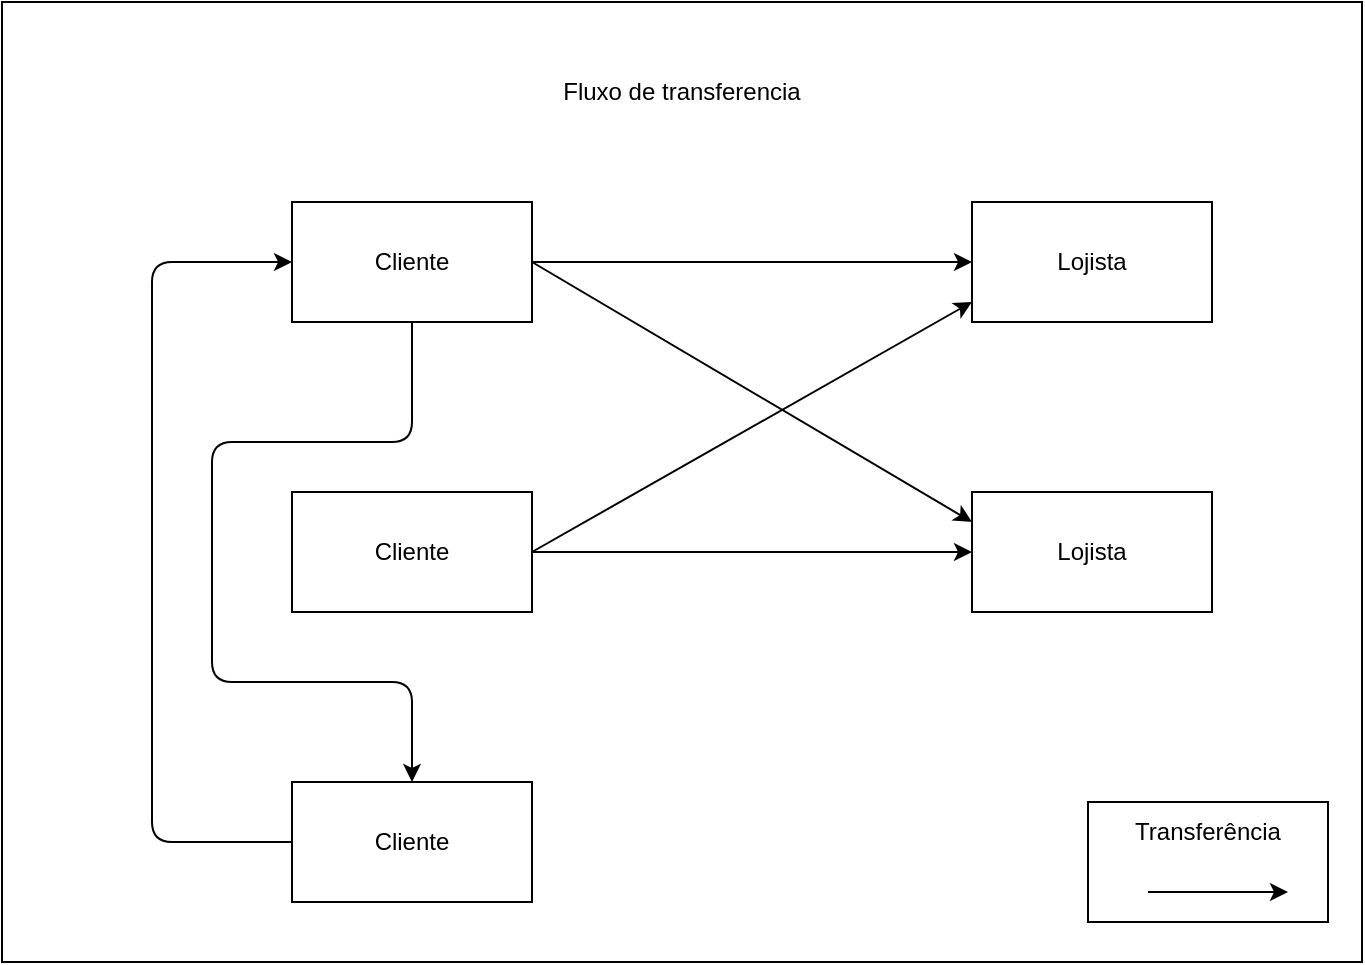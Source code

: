 <mxfile>
    <diagram id="gE4e6rfNcS_uaxZ2d0MZ" name="Fluxo de transação">
        <mxGraphModel dx="1473" dy="457" grid="1" gridSize="10" guides="1" tooltips="1" connect="1" arrows="1" fold="1" page="1" pageScale="1" pageWidth="827" pageHeight="1169" math="0" shadow="0">
            <root>
                <mxCell id="0"/>
                <mxCell id="1" parent="0"/>
                <mxCell id="20" value="" style="group" parent="1" vertex="1" connectable="0">
                    <mxGeometry x="-753" y="150" width="680" height="480" as="geometry"/>
                </mxCell>
                <mxCell id="16" value="" style="rounded=0;whiteSpace=wrap;html=1;" parent="20" vertex="1">
                    <mxGeometry width="680" height="480" as="geometry"/>
                </mxCell>
                <mxCell id="17" value="Fluxo de transferencia" style="text;html=1;strokeColor=none;fillColor=none;align=center;verticalAlign=middle;whiteSpace=wrap;rounded=0;" parent="20" vertex="1">
                    <mxGeometry x="200" y="30" width="280" height="30" as="geometry"/>
                </mxCell>
                <mxCell id="19" value="" style="group" parent="20" vertex="1" connectable="0">
                    <mxGeometry x="75" y="100" width="530" height="350" as="geometry"/>
                </mxCell>
                <mxCell id="2" value="Cliente" style="rounded=0;whiteSpace=wrap;html=1;" parent="19" vertex="1">
                    <mxGeometry x="70" width="120" height="60" as="geometry"/>
                </mxCell>
                <mxCell id="3" value="Lojista" style="rounded=0;whiteSpace=wrap;html=1;" parent="19" vertex="1">
                    <mxGeometry x="410" width="120" height="60" as="geometry"/>
                </mxCell>
                <mxCell id="8" style="edgeStyle=none;html=1;entryX=0;entryY=0.5;entryDx=0;entryDy=0;" parent="19" source="2" target="3" edge="1">
                    <mxGeometry relative="1" as="geometry"/>
                </mxCell>
                <mxCell id="10" style="edgeStyle=none;html=1;entryX=0;entryY=0.833;entryDx=0;entryDy=0;exitX=1;exitY=0.5;exitDx=0;exitDy=0;entryPerimeter=0;" parent="19" source="4" target="3" edge="1">
                    <mxGeometry relative="1" as="geometry"/>
                </mxCell>
                <mxCell id="4" value="Cliente" style="rounded=0;whiteSpace=wrap;html=1;" parent="19" vertex="1">
                    <mxGeometry x="70" y="145" width="120" height="60" as="geometry"/>
                </mxCell>
                <mxCell id="5" value="Lojista" style="rounded=0;whiteSpace=wrap;html=1;" parent="19" vertex="1">
                    <mxGeometry x="410" y="145" width="120" height="60" as="geometry"/>
                </mxCell>
                <mxCell id="13" style="edgeStyle=none;html=1;exitX=0;exitY=0.5;exitDx=0;exitDy=0;entryX=0;entryY=0.5;entryDx=0;entryDy=0;" parent="19" source="6" target="2" edge="1">
                    <mxGeometry relative="1" as="geometry">
                        <Array as="points">
                            <mxPoint y="320"/>
                            <mxPoint y="30"/>
                        </Array>
                    </mxGeometry>
                </mxCell>
                <mxCell id="6" value="Cliente" style="rounded=0;whiteSpace=wrap;html=1;" parent="19" vertex="1">
                    <mxGeometry x="70" y="290" width="120" height="60" as="geometry"/>
                </mxCell>
                <mxCell id="9" style="edgeStyle=none;html=1;entryX=0;entryY=0.25;entryDx=0;entryDy=0;exitX=1;exitY=0.5;exitDx=0;exitDy=0;" parent="19" source="2" target="5" edge="1">
                    <mxGeometry relative="1" as="geometry">
                        <mxPoint x="200" y="40" as="sourcePoint"/>
                        <mxPoint x="420" y="40" as="targetPoint"/>
                    </mxGeometry>
                </mxCell>
                <mxCell id="7" style="edgeStyle=none;html=1;" parent="19" source="2" target="6" edge="1">
                    <mxGeometry relative="1" as="geometry">
                        <mxPoint x="130" y="140" as="targetPoint"/>
                        <Array as="points">
                            <mxPoint x="130" y="120"/>
                            <mxPoint x="30" y="120"/>
                            <mxPoint x="30" y="240"/>
                            <mxPoint x="130" y="240"/>
                        </Array>
                    </mxGeometry>
                </mxCell>
                <mxCell id="11" style="edgeStyle=none;html=1;exitX=1;exitY=0.5;exitDx=0;exitDy=0;entryX=0;entryY=0.5;entryDx=0;entryDy=0;" parent="19" source="4" target="5" edge="1">
                    <mxGeometry relative="1" as="geometry">
                        <mxPoint x="200" y="155" as="sourcePoint"/>
                        <mxPoint x="400" y="180" as="targetPoint"/>
                    </mxGeometry>
                </mxCell>
                <mxCell id="43" value="" style="group" parent="20" vertex="1" connectable="0">
                    <mxGeometry x="543" y="400" width="120" height="60" as="geometry"/>
                </mxCell>
                <mxCell id="41" value="" style="rounded=0;whiteSpace=wrap;html=1;" parent="43" vertex="1">
                    <mxGeometry width="120" height="60" as="geometry"/>
                </mxCell>
                <mxCell id="40" value="" style="endArrow=classic;html=1;" parent="43" edge="1">
                    <mxGeometry width="50" height="50" relative="1" as="geometry">
                        <mxPoint x="30" y="45" as="sourcePoint"/>
                        <mxPoint x="100" y="45" as="targetPoint"/>
                    </mxGeometry>
                </mxCell>
                <mxCell id="42" value="Transferência" style="text;html=1;strokeColor=none;fillColor=none;align=center;verticalAlign=middle;whiteSpace=wrap;rounded=0;" parent="43" vertex="1">
                    <mxGeometry x="30" width="60" height="30" as="geometry"/>
                </mxCell>
            </root>
        </mxGraphModel>
    </diagram>
    <diagram id="UM0v-lTHW9CHEnLqewXC" name="Caso de uso">
        <mxGraphModel dx="1903" dy="1931" grid="0" gridSize="10" guides="1" tooltips="1" connect="1" arrows="1" fold="1" page="1" pageScale="1" pageWidth="827" pageHeight="1169" math="0" shadow="0">
            <root>
                <mxCell id="0"/>
                <mxCell id="1" parent="0"/>
                <mxCell id="HDBPOV18R0nT2LrPAcoY-28" value="" style="rounded=0;whiteSpace=wrap;html=1;fontSize=8;movable=1;resizable=1;rotatable=1;deletable=1;editable=1;connectable=1;" parent="1" vertex="1">
                    <mxGeometry x="-231.003" y="-529" width="1191.013" height="1302" as="geometry"/>
                </mxCell>
                <mxCell id="HDBPOV18R0nT2LrPAcoY-27" value="" style="group;movable=1;resizable=1;rotatable=1;deletable=1;editable=1;connectable=1;" parent="1" vertex="1" connectable="0">
                    <mxGeometry x="-104" y="-5" width="970" height="700" as="geometry"/>
                </mxCell>
                <mxCell id="HDBPOV18R0nT2LrPAcoY-1" value="Cliente" style="shape=umlActor;verticalLabelPosition=bottom;verticalAlign=top;html=1;outlineConnect=0;" parent="HDBPOV18R0nT2LrPAcoY-27" vertex="1">
                    <mxGeometry x="121.25" y="154.75" width="125.854" height="287" as="geometry"/>
                </mxCell>
                <mxCell id="HDBPOV18R0nT2LrPAcoY-4" value="Efetuar&lt;br&gt;Transferência" style="ellipse;whiteSpace=wrap;html=1;aspect=fixed;" parent="HDBPOV18R0nT2LrPAcoY-27" vertex="1">
                    <mxGeometry x="415.934" y="70.75" width="110.506" height="110.506" as="geometry"/>
                </mxCell>
                <mxCell id="HDBPOV18R0nT2LrPAcoY-5" style="edgeStyle=none;html=1;endArrow=none;endFill=0;" parent="HDBPOV18R0nT2LrPAcoY-27" source="HDBPOV18R0nT2LrPAcoY-1" target="HDBPOV18R0nT2LrPAcoY-4" edge="1">
                    <mxGeometry relative="1" as="geometry"/>
                </mxCell>
                <mxCell id="HDBPOV18R0nT2LrPAcoY-7" value="Lojista" style="shape=umlActor;verticalLabelPosition=bottom;verticalAlign=top;html=1;outlineConnect=0;" parent="HDBPOV18R0nT2LrPAcoY-27" vertex="1">
                    <mxGeometry x="722.896" y="154.75" width="125.854" height="287" as="geometry"/>
                </mxCell>
                <mxCell id="PJDmcDdagbw5boKrrIEq-1" style="edgeStyle=none;html=1;dashed=1;" edge="1" parent="HDBPOV18R0nT2LrPAcoY-27" source="HDBPOV18R0nT2LrPAcoY-19" target="HDBPOV18R0nT2LrPAcoY-4">
                    <mxGeometry relative="1" as="geometry">
                        <Array as="points">
                            <mxPoint x="471.187" y="238.75"/>
                        </Array>
                    </mxGeometry>
                </mxCell>
                <mxCell id="PJDmcDdagbw5boKrrIEq-3" value="&amp;lt;&amp;lt;extends&amp;gt;&amp;gt;" style="edgeLabel;html=1;align=center;verticalAlign=middle;resizable=0;points=[];fontSize=8;" vertex="1" connectable="0" parent="PJDmcDdagbw5boKrrIEq-1">
                    <mxGeometry x="-0.094" relative="1" as="geometry">
                        <mxPoint as="offset"/>
                    </mxGeometry>
                </mxCell>
                <mxCell id="HDBPOV18R0nT2LrPAcoY-19" value="Visualizar Saldo" style="ellipse;whiteSpace=wrap;html=1;aspect=fixed;" parent="HDBPOV18R0nT2LrPAcoY-27" vertex="1">
                    <mxGeometry x="415.934" y="280.75" width="110.506" height="110.506" as="geometry"/>
                </mxCell>
                <mxCell id="HDBPOV18R0nT2LrPAcoY-20" style="edgeStyle=none;html=1;entryX=0;entryY=0.5;entryDx=0;entryDy=0;endArrow=none;endFill=0;" parent="HDBPOV18R0nT2LrPAcoY-27" source="HDBPOV18R0nT2LrPAcoY-1" target="HDBPOV18R0nT2LrPAcoY-19" edge="1">
                    <mxGeometry relative="1" as="geometry"/>
                </mxCell>
                <mxCell id="HDBPOV18R0nT2LrPAcoY-21" style="edgeStyle=none;html=1;endArrow=none;endFill=0;" parent="HDBPOV18R0nT2LrPAcoY-27" source="HDBPOV18R0nT2LrPAcoY-7" target="HDBPOV18R0nT2LrPAcoY-19" edge="1">
                    <mxGeometry relative="1" as="geometry"/>
                </mxCell>
                <mxCell id="HDBPOV18R0nT2LrPAcoY-22" value="Receber Transferência" style="ellipse;whiteSpace=wrap;html=1;aspect=fixed;" parent="HDBPOV18R0nT2LrPAcoY-27" vertex="1">
                    <mxGeometry x="415.934" y="518.75" width="110.506" height="110.506" as="geometry"/>
                </mxCell>
                <mxCell id="HDBPOV18R0nT2LrPAcoY-23" style="edgeStyle=none;html=1;endArrow=none;endFill=0;" parent="HDBPOV18R0nT2LrPAcoY-27" source="HDBPOV18R0nT2LrPAcoY-1" target="HDBPOV18R0nT2LrPAcoY-22" edge="1">
                    <mxGeometry relative="1" as="geometry"/>
                </mxCell>
                <mxCell id="HDBPOV18R0nT2LrPAcoY-24" style="edgeStyle=none;html=1;endArrow=none;endFill=0;" parent="HDBPOV18R0nT2LrPAcoY-27" source="HDBPOV18R0nT2LrPAcoY-7" target="HDBPOV18R0nT2LrPAcoY-22" edge="1">
                    <mxGeometry relative="1" as="geometry"/>
                </mxCell>
                <mxCell id="HDBPOV18R0nT2LrPAcoY-29" value="&lt;font style=&quot;font-size: 15px;&quot;&gt;&lt;b&gt;Caso de uso de transação&lt;/b&gt;&lt;/font&gt;" style="text;html=1;strokeColor=none;fillColor=none;align=center;verticalAlign=middle;whiteSpace=wrap;rounded=0;fontSize=8;" parent="HDBPOV18R0nT2LrPAcoY-27" vertex="1">
                    <mxGeometry x="296.005" y="-490" width="294.684" height="42" as="geometry"/>
                </mxCell>
                <mxCell id="PJDmcDdagbw5boKrrIEq-20" value="Sistema de pagamento" style="shape=umlActor;verticalLabelPosition=bottom;verticalAlign=top;html=1;outlineConnect=0;" vertex="1" parent="1">
                    <mxGeometry x="16" y="-155" width="63.58" height="145" as="geometry"/>
                </mxCell>
                <mxCell id="PJDmcDdagbw5boKrrIEq-23" style="edgeStyle=none;html=1;fontSize=8;endArrow=none;endFill=0;" edge="1" parent="1" source="HDBPOV18R0nT2LrPAcoY-4" target="PJDmcDdagbw5boKrrIEq-20">
                    <mxGeometry relative="1" as="geometry"/>
                </mxCell>
                <mxCell id="PJDmcDdagbw5boKrrIEq-62" style="edgeStyle=none;html=1;fontSize=8;endArrow=classic;endFill=1;" edge="1" parent="1" source="PJDmcDdagbw5boKrrIEq-55" target="HDBPOV18R0nT2LrPAcoY-7">
                    <mxGeometry relative="1" as="geometry">
                        <Array as="points">
                            <mxPoint x="848" y="-178"/>
                            <mxPoint x="848" y="-36"/>
                            <mxPoint x="854" y="293"/>
                        </Array>
                    </mxGeometry>
                </mxCell>
                <mxCell id="PJDmcDdagbw5boKrrIEq-55" value="Sistema de notificação" style="shape=umlActor;verticalLabelPosition=bottom;verticalAlign=top;html=1;outlineConnect=0;" vertex="1" parent="1">
                    <mxGeometry x="602" y="-251" width="63.58" height="145" as="geometry"/>
                </mxCell>
                <mxCell id="PJDmcDdagbw5boKrrIEq-60" style="edgeStyle=none;html=1;fontSize=8;endArrow=none;endFill=0;" edge="1" parent="1" source="HDBPOV18R0nT2LrPAcoY-4" target="PJDmcDdagbw5boKrrIEq-55">
                    <mxGeometry relative="1" as="geometry">
                        <Array as="points">
                            <mxPoint x="352" y="-21"/>
                            <mxPoint x="530" y="-178"/>
                        </Array>
                    </mxGeometry>
                </mxCell>
            </root>
        </mxGraphModel>
    </diagram>
    <diagram id="nFbeEtIX88PI9zth0EAV" name="Especificação dos casos de uso">
        <mxGraphModel dx="2637" dy="696" grid="1" gridSize="10" guides="1" tooltips="1" connect="1" arrows="1" fold="1" page="1" pageScale="1" pageWidth="827" pageHeight="1169" math="0" shadow="0">
            <root>
                <mxCell id="0"/>
                <mxCell id="1" parent="0"/>
                <mxCell id="SWnNDUKhZ4qhqCSgWOv_-14" value="Nome" style="rounded=0;whiteSpace=wrap;html=1;fontSize=15;align=left;" parent="1" vertex="1">
                    <mxGeometry x="14" y="120" width="400" height="40" as="geometry"/>
                </mxCell>
                <mxCell id="SWnNDUKhZ4qhqCSgWOv_-15" value="&lt;div style=&quot;&quot;&gt;&lt;span style=&quot;background-color: initial;&quot;&gt;Efetuar transferência&lt;/span&gt;&lt;/div&gt;" style="rounded=0;whiteSpace=wrap;html=1;fontSize=15;align=left;" parent="1" vertex="1">
                    <mxGeometry x="414" y="120" width="400" height="40" as="geometry"/>
                </mxCell>
                <mxCell id="SWnNDUKhZ4qhqCSgWOv_-16" value="Atores" style="rounded=0;whiteSpace=wrap;html=1;fontSize=15;align=left;" parent="1" vertex="1">
                    <mxGeometry x="14" y="160" width="400" height="40" as="geometry"/>
                </mxCell>
                <mxCell id="SWnNDUKhZ4qhqCSgWOv_-17" value="Cliente" style="rounded=0;whiteSpace=wrap;html=1;fontSize=15;align=left;" parent="1" vertex="1">
                    <mxGeometry x="414" y="160" width="400" height="40" as="geometry"/>
                </mxCell>
                <mxCell id="SWnNDUKhZ4qhqCSgWOv_-18" value="Resumo" style="rounded=0;whiteSpace=wrap;html=1;fontSize=15;align=left;" parent="1" vertex="1">
                    <mxGeometry x="14" y="200" width="400" height="80" as="geometry"/>
                </mxCell>
                <mxCell id="SWnNDUKhZ4qhqCSgWOv_-19" value="&lt;div style=&quot;&quot;&gt;&lt;span style=&quot;background-color: initial;&quot;&gt;Clientes podem efetuar transferencias para lojistas e outros clientes.&lt;/span&gt;&lt;/div&gt;" style="rounded=0;whiteSpace=wrap;html=1;fontSize=15;align=left;" parent="1" vertex="1">
                    <mxGeometry x="414" y="200" width="400" height="80" as="geometry"/>
                </mxCell>
                <mxCell id="SWnNDUKhZ4qhqCSgWOv_-21" value="Pré-Condições" style="rounded=0;whiteSpace=wrap;html=1;fontSize=15;align=left;" parent="1" vertex="1">
                    <mxGeometry x="14" y="280" width="400" height="40" as="geometry"/>
                </mxCell>
                <mxCell id="SWnNDUKhZ4qhqCSgWOv_-22" value="Existir saldo na carteira do cliente" style="rounded=0;whiteSpace=wrap;html=1;fontSize=15;align=left;" parent="1" vertex="1">
                    <mxGeometry x="414" y="280" width="400" height="40" as="geometry"/>
                </mxCell>
                <mxCell id="SWnNDUKhZ4qhqCSgWOv_-23" value="Pós-Condições" style="rounded=0;whiteSpace=wrap;html=1;fontSize=15;align=left;" parent="1" vertex="1">
                    <mxGeometry x="14" y="320" width="400" height="40" as="geometry"/>
                </mxCell>
                <mxCell id="SWnNDUKhZ4qhqCSgWOv_-24" value="Receber notificação da transferência" style="rounded=0;whiteSpace=wrap;html=1;fontSize=15;align=left;" parent="1" vertex="1">
                    <mxGeometry x="414" y="320" width="400" height="40" as="geometry"/>
                </mxCell>
                <mxCell id="SWnNDUKhZ4qhqCSgWOv_-25" value="&lt;b&gt;Fluxo Principal&lt;/b&gt;" style="rounded=0;whiteSpace=wrap;html=1;fontSize=15;align=left;" parent="1" vertex="1">
                    <mxGeometry x="14" y="360" width="800" height="40" as="geometry"/>
                </mxCell>
                <mxCell id="SWnNDUKhZ4qhqCSgWOv_-29" value="Ações do Ator" style="rounded=0;whiteSpace=wrap;html=1;fontSize=15;align=left;" parent="1" vertex="1">
                    <mxGeometry x="14" y="400" width="400" height="40" as="geometry"/>
                </mxCell>
                <mxCell id="SWnNDUKhZ4qhqCSgWOv_-30" value="Ações do Sistema" style="rounded=0;whiteSpace=wrap;html=1;fontSize=15;align=left;" parent="1" vertex="1">
                    <mxGeometry x="414" y="400" width="400" height="40" as="geometry"/>
                </mxCell>
                <mxCell id="SWnNDUKhZ4qhqCSgWOv_-31" value="1. Informar a conta de transferência" style="rounded=0;whiteSpace=wrap;html=1;fontSize=15;align=left;" parent="1" vertex="1">
                    <mxGeometry x="14" y="440" width="400" height="40" as="geometry"/>
                </mxCell>
                <mxCell id="SWnNDUKhZ4qhqCSgWOv_-32" value="" style="rounded=0;whiteSpace=wrap;html=1;fontSize=15;align=left;" parent="1" vertex="1">
                    <mxGeometry x="414" y="440" width="400" height="40" as="geometry"/>
                </mxCell>
                <mxCell id="SWnNDUKhZ4qhqCSgWOv_-33" value="" style="rounded=0;whiteSpace=wrap;html=1;fontSize=15;align=left;" parent="1" vertex="1">
                    <mxGeometry x="14" y="560" width="400" height="40" as="geometry"/>
                </mxCell>
                <mxCell id="SWnNDUKhZ4qhqCSgWOv_-34" value="" style="rounded=0;whiteSpace=wrap;html=1;fontSize=15;align=left;" parent="1" vertex="1">
                    <mxGeometry x="14" y="600" width="400" height="40" as="geometry"/>
                </mxCell>
                <mxCell id="SWnNDUKhZ4qhqCSgWOv_-35" value="3. Validar saldo do cliente" style="rounded=0;whiteSpace=wrap;html=1;fontSize=15;align=left;" parent="1" vertex="1">
                    <mxGeometry x="414" y="560" width="400" height="40" as="geometry"/>
                </mxCell>
                <mxCell id="SWnNDUKhZ4qhqCSgWOv_-36" value="4. Consultar serviço externo de validação da transferência" style="rounded=0;whiteSpace=wrap;html=1;fontSize=15;align=left;" parent="1" vertex="1">
                    <mxGeometry x="414" y="600" width="400" height="40" as="geometry"/>
                </mxCell>
                <mxCell id="SWnNDUKhZ4qhqCSgWOv_-37" value="5. Notificar cliente e recebidor da transferência efetuada" style="rounded=0;whiteSpace=wrap;html=1;fontSize=15;align=left;" parent="1" vertex="1">
                    <mxGeometry x="414" y="640" width="400" height="40" as="geometry"/>
                </mxCell>
                <mxCell id="SWnNDUKhZ4qhqCSgWOv_-38" value="" style="rounded=0;whiteSpace=wrap;html=1;fontSize=15;align=left;" parent="1" vertex="1">
                    <mxGeometry x="14" y="640" width="400" height="40" as="geometry"/>
                </mxCell>
                <mxCell id="SWnNDUKhZ4qhqCSgWOv_-39" value="&lt;b&gt;Fluxo Alternativo (1)&lt;/b&gt;" style="rounded=0;whiteSpace=wrap;html=1;fontSize=15;align=left;" parent="1" vertex="1">
                    <mxGeometry x="14" y="680" width="800" height="40" as="geometry"/>
                </mxCell>
                <mxCell id="SWnNDUKhZ4qhqCSgWOv_-45" value="O cliente não possui o valor necessário para efetuar a transação, cancelar transação e devolver o saldo para o cliente" style="rounded=0;whiteSpace=wrap;html=1;fontSize=15;align=left;" parent="1" vertex="1">
                    <mxGeometry x="14" y="720" width="800" height="40" as="geometry"/>
                </mxCell>
                <mxCell id="SWnNDUKhZ4qhqCSgWOv_-47" value="&lt;b&gt;Fluxo Alternativo (2)&lt;/b&gt;" style="rounded=0;whiteSpace=wrap;html=1;fontSize=15;align=left;" parent="1" vertex="1">
                    <mxGeometry x="14" y="760" width="800" height="40" as="geometry"/>
                </mxCell>
                <mxCell id="SWnNDUKhZ4qhqCSgWOv_-48" value="O lojista tenta realizar a transação, cancelar transação e devolver o saldo para o lojista" style="rounded=0;whiteSpace=wrap;html=1;fontSize=15;align=left;" parent="1" vertex="1">
                    <mxGeometry x="14" y="800" width="800" height="40" as="geometry"/>
                </mxCell>
                <mxCell id="SWnNDUKhZ4qhqCSgWOv_-49" value="&lt;b&gt;Fluxo Alternativo (3)&lt;/b&gt;" style="rounded=0;whiteSpace=wrap;html=1;fontSize=15;align=left;" parent="1" vertex="1">
                    <mxGeometry x="14" y="840" width="800" height="40" as="geometry"/>
                </mxCell>
                <mxCell id="SWnNDUKhZ4qhqCSgWOv_-50" value="O cliente tenta realizar transação para um cliente inexistente, cancelar transação e devolver o saldo para o cliente" style="rounded=0;whiteSpace=wrap;html=1;fontSize=15;align=left;" parent="1" vertex="1">
                    <mxGeometry x="14" y="880" width="800" height="40" as="geometry"/>
                </mxCell>
                <mxCell id="SWnNDUKhZ4qhqCSgWOv_-51" value="" style="rounded=0;whiteSpace=wrap;html=1;fontSize=15;align=left;" parent="1" vertex="1">
                    <mxGeometry x="14" y="480" width="400" height="40" as="geometry"/>
                </mxCell>
                <mxCell id="SWnNDUKhZ4qhqCSgWOv_-52" value="2. Validar se o usuário existe" style="rounded=0;whiteSpace=wrap;html=1;fontSize=15;align=left;" parent="1" vertex="1">
                    <mxGeometry x="414" y="480" width="400" height="40" as="geometry"/>
                </mxCell>
                <mxCell id="Xe_aW2JwXNB1X_NBn5dn-1" value="Nome" style="rounded=0;whiteSpace=wrap;html=1;fontSize=15;align=left;" vertex="1" parent="1">
                    <mxGeometry x="-813" y="120" width="400" height="40" as="geometry"/>
                </mxCell>
                <mxCell id="Xe_aW2JwXNB1X_NBn5dn-2" value="&lt;div style=&quot;&quot;&gt;Receber transferência&lt;/div&gt;" style="rounded=0;whiteSpace=wrap;html=1;fontSize=15;align=left;" vertex="1" parent="1">
                    <mxGeometry x="-413" y="120" width="400" height="40" as="geometry"/>
                </mxCell>
                <mxCell id="Xe_aW2JwXNB1X_NBn5dn-3" value="Atores" style="rounded=0;whiteSpace=wrap;html=1;fontSize=15;align=left;" vertex="1" parent="1">
                    <mxGeometry x="-813" y="160" width="400" height="40" as="geometry"/>
                </mxCell>
                <mxCell id="Xe_aW2JwXNB1X_NBn5dn-4" value="Cliente, Lojista" style="rounded=0;whiteSpace=wrap;html=1;fontSize=15;align=left;" vertex="1" parent="1">
                    <mxGeometry x="-413" y="160" width="400" height="40" as="geometry"/>
                </mxCell>
                <mxCell id="Xe_aW2JwXNB1X_NBn5dn-5" value="Resumo" style="rounded=0;whiteSpace=wrap;html=1;fontSize=15;align=left;" vertex="1" parent="1">
                    <mxGeometry x="-813" y="200" width="400" height="80" as="geometry"/>
                </mxCell>
                <mxCell id="Xe_aW2JwXNB1X_NBn5dn-6" value="&lt;div style=&quot;&quot;&gt;Clientes e lojistas podem receber transferências&lt;/div&gt;" style="rounded=0;whiteSpace=wrap;html=1;fontSize=15;align=left;" vertex="1" parent="1">
                    <mxGeometry x="-413" y="200" width="400" height="80" as="geometry"/>
                </mxCell>
                <mxCell id="Xe_aW2JwXNB1X_NBn5dn-7" value="Pré-Condições" style="rounded=0;whiteSpace=wrap;html=1;fontSize=15;align=left;" vertex="1" parent="1">
                    <mxGeometry x="-813" y="280" width="400" height="40" as="geometry"/>
                </mxCell>
                <mxCell id="Xe_aW2JwXNB1X_NBn5dn-8" value="" style="rounded=0;whiteSpace=wrap;html=1;fontSize=15;align=left;" vertex="1" parent="1">
                    <mxGeometry x="-413" y="280" width="400" height="40" as="geometry"/>
                </mxCell>
                <mxCell id="Xe_aW2JwXNB1X_NBn5dn-9" value="Pós-Condições" style="rounded=0;whiteSpace=wrap;html=1;fontSize=15;align=left;" vertex="1" parent="1">
                    <mxGeometry x="-813" y="320" width="400" height="40" as="geometry"/>
                </mxCell>
                <mxCell id="Xe_aW2JwXNB1X_NBn5dn-10" value="Atualizar o saldo da carteira" style="rounded=0;whiteSpace=wrap;html=1;fontSize=15;align=left;" vertex="1" parent="1">
                    <mxGeometry x="-413" y="320" width="400" height="40" as="geometry"/>
                </mxCell>
                <mxCell id="Xe_aW2JwXNB1X_NBn5dn-11" value="&lt;b&gt;Fluxo Principal&lt;/b&gt;" style="rounded=0;whiteSpace=wrap;html=1;fontSize=15;align=left;" vertex="1" parent="1">
                    <mxGeometry x="-813" y="360" width="800" height="40" as="geometry"/>
                </mxCell>
                <mxCell id="Xe_aW2JwXNB1X_NBn5dn-12" value="Ações do Ator" style="rounded=0;whiteSpace=wrap;html=1;fontSize=15;align=left;" vertex="1" parent="1">
                    <mxGeometry x="-813" y="400" width="400" height="40" as="geometry"/>
                </mxCell>
                <mxCell id="Xe_aW2JwXNB1X_NBn5dn-13" value="Ações do Sistema" style="rounded=0;whiteSpace=wrap;html=1;fontSize=15;align=left;" vertex="1" parent="1">
                    <mxGeometry x="-413" y="400" width="400" height="40" as="geometry"/>
                </mxCell>
                <mxCell id="Xe_aW2JwXNB1X_NBn5dn-14" value="" style="rounded=0;whiteSpace=wrap;html=1;fontSize=15;align=left;" vertex="1" parent="1">
                    <mxGeometry x="-813" y="440" width="400" height="40" as="geometry"/>
                </mxCell>
                <mxCell id="Xe_aW2JwXNB1X_NBn5dn-15" value="1, Validar se o usuário existe que fez a transferência existe" style="rounded=0;whiteSpace=wrap;html=1;fontSize=15;align=left;" vertex="1" parent="1">
                    <mxGeometry x="-413" y="440" width="400" height="40" as="geometry"/>
                </mxCell>
                <mxCell id="Xe_aW2JwXNB1X_NBn5dn-16" value="" style="rounded=0;whiteSpace=wrap;html=1;fontSize=15;align=left;" vertex="1" parent="1">
                    <mxGeometry x="-813" y="520" width="400" height="40" as="geometry"/>
                </mxCell>
                <mxCell id="Xe_aW2JwXNB1X_NBn5dn-17" value="" style="rounded=0;whiteSpace=wrap;html=1;fontSize=15;align=left;" vertex="1" parent="1">
                    <mxGeometry x="-813" y="560" width="400" height="40" as="geometry"/>
                </mxCell>
                <mxCell id="Xe_aW2JwXNB1X_NBn5dn-18" value="3. Atualizar o saldo da carteira&amp;nbsp;" style="rounded=0;whiteSpace=wrap;html=1;fontSize=15;align=left;" vertex="1" parent="1">
                    <mxGeometry x="-413" y="520" width="400" height="40" as="geometry"/>
                </mxCell>
                <mxCell id="Xe_aW2JwXNB1X_NBn5dn-19" value="" style="rounded=0;whiteSpace=wrap;html=1;fontSize=15;align=left;" vertex="1" parent="1">
                    <mxGeometry x="-413" y="560" width="400" height="40" as="geometry"/>
                </mxCell>
                <mxCell id="Xe_aW2JwXNB1X_NBn5dn-20" value="" style="rounded=0;whiteSpace=wrap;html=1;fontSize=15;align=left;" vertex="1" parent="1">
                    <mxGeometry x="-413" y="600" width="400" height="40" as="geometry"/>
                </mxCell>
                <mxCell id="Xe_aW2JwXNB1X_NBn5dn-21" value="" style="rounded=0;whiteSpace=wrap;html=1;fontSize=15;align=left;" vertex="1" parent="1">
                    <mxGeometry x="-813" y="600" width="400" height="40" as="geometry"/>
                </mxCell>
                <mxCell id="Xe_aW2JwXNB1X_NBn5dn-22" value="&lt;b&gt;Fluxo Alternativo (1)&lt;/b&gt;" style="rounded=0;whiteSpace=wrap;html=1;fontSize=15;align=left;" vertex="1" parent="1">
                    <mxGeometry x="-813" y="640" width="800" height="40" as="geometry"/>
                </mxCell>
                <mxCell id="Xe_aW2JwXNB1X_NBn5dn-23" value="O cliente que fez a transferência não existe, cancelar o recebimento" style="rounded=0;whiteSpace=wrap;html=1;fontSize=15;align=left;" vertex="1" parent="1">
                    <mxGeometry x="-813" y="680" width="800" height="40" as="geometry"/>
                </mxCell>
                <mxCell id="Xe_aW2JwXNB1X_NBn5dn-24" value="&lt;b&gt;Fluxo Alternativo (2)&lt;/b&gt;" style="rounded=0;whiteSpace=wrap;html=1;fontSize=15;align=left;" vertex="1" parent="1">
                    <mxGeometry x="-813" y="720" width="800" height="40" as="geometry"/>
                </mxCell>
                <mxCell id="Xe_aW2JwXNB1X_NBn5dn-25" value="O valor de transferência recebido é menor ou igual à 0 (zero), cancelar o recebimento" style="rounded=0;whiteSpace=wrap;html=1;fontSize=15;align=left;" vertex="1" parent="1">
                    <mxGeometry x="-813" y="760" width="800" height="40" as="geometry"/>
                </mxCell>
                <mxCell id="Xe_aW2JwXNB1X_NBn5dn-28" value="" style="rounded=0;whiteSpace=wrap;html=1;fontSize=15;align=left;" vertex="1" parent="1">
                    <mxGeometry x="-813" y="480" width="400" height="40" as="geometry"/>
                </mxCell>
                <mxCell id="Xe_aW2JwXNB1X_NBn5dn-29" value="2. Validar se o valor recebido é maior que 0 (zero)" style="rounded=0;whiteSpace=wrap;html=1;fontSize=15;align=left;" vertex="1" parent="1">
                    <mxGeometry x="-413" y="480" width="400" height="40" as="geometry"/>
                </mxCell>
                <mxCell id="Xe_aW2JwXNB1X_NBn5dn-44" value="" style="rounded=0;whiteSpace=wrap;html=1;fontSize=15;align=left;" vertex="1" parent="1">
                    <mxGeometry x="14" y="520" width="400" height="40" as="geometry"/>
                </mxCell>
                <mxCell id="Xe_aW2JwXNB1X_NBn5dn-45" value="3. Validar se o valor de transferência é menor ou igual à 0 (zero)" style="rounded=0;whiteSpace=wrap;html=1;fontSize=15;align=left;" vertex="1" parent="1">
                    <mxGeometry x="414" y="520" width="400" height="40" as="geometry"/>
                </mxCell>
                <mxCell id="Xe_aW2JwXNB1X_NBn5dn-46" value="&lt;b&gt;Fluxo Alternativo (4)&lt;/b&gt;" style="rounded=0;whiteSpace=wrap;html=1;fontSize=15;align=left;" vertex="1" parent="1">
                    <mxGeometry x="14" y="920" width="800" height="40" as="geometry"/>
                </mxCell>
                <mxCell id="Xe_aW2JwXNB1X_NBn5dn-47" value="O sistema de pagamento externo está indisponível ou instável, cancelar transação e devolver o saldo para o cliente" style="rounded=0;whiteSpace=wrap;html=1;fontSize=15;align=left;" vertex="1" parent="1">
                    <mxGeometry x="14" y="960" width="800" height="40" as="geometry"/>
                </mxCell>
                <mxCell id="Xe_aW2JwXNB1X_NBn5dn-48" value="Nome" style="rounded=0;whiteSpace=wrap;html=1;fontSize=15;align=left;" vertex="1" parent="1">
                    <mxGeometry x="-1641" y="120" width="400" height="40" as="geometry"/>
                </mxCell>
                <mxCell id="Xe_aW2JwXNB1X_NBn5dn-49" value="&lt;div style=&quot;&quot;&gt;Visualizar Saldo&lt;/div&gt;" style="rounded=0;whiteSpace=wrap;html=1;fontSize=15;align=left;" vertex="1" parent="1">
                    <mxGeometry x="-1241" y="120" width="400" height="40" as="geometry"/>
                </mxCell>
                <mxCell id="Xe_aW2JwXNB1X_NBn5dn-50" value="Atores" style="rounded=0;whiteSpace=wrap;html=1;fontSize=15;align=left;" vertex="1" parent="1">
                    <mxGeometry x="-1641" y="160" width="400" height="40" as="geometry"/>
                </mxCell>
                <mxCell id="Xe_aW2JwXNB1X_NBn5dn-51" value="Cliente, Lojista" style="rounded=0;whiteSpace=wrap;html=1;fontSize=15;align=left;" vertex="1" parent="1">
                    <mxGeometry x="-1241" y="160" width="400" height="40" as="geometry"/>
                </mxCell>
                <mxCell id="Xe_aW2JwXNB1X_NBn5dn-52" value="Resumo" style="rounded=0;whiteSpace=wrap;html=1;fontSize=15;align=left;" vertex="1" parent="1">
                    <mxGeometry x="-1641" y="200" width="400" height="80" as="geometry"/>
                </mxCell>
                <mxCell id="Xe_aW2JwXNB1X_NBn5dn-53" value="&lt;div style=&quot;&quot;&gt;Clientes e lojistas podem visualizar o saldo de suas carteiras&lt;/div&gt;" style="rounded=0;whiteSpace=wrap;html=1;fontSize=15;align=left;" vertex="1" parent="1">
                    <mxGeometry x="-1241" y="200" width="400" height="80" as="geometry"/>
                </mxCell>
                <mxCell id="Xe_aW2JwXNB1X_NBn5dn-54" value="Pré-Condições" style="rounded=0;whiteSpace=wrap;html=1;fontSize=15;align=left;" vertex="1" parent="1">
                    <mxGeometry x="-1641" y="280" width="400" height="40" as="geometry"/>
                </mxCell>
                <mxCell id="Xe_aW2JwXNB1X_NBn5dn-55" value="" style="rounded=0;whiteSpace=wrap;html=1;fontSize=15;align=left;" vertex="1" parent="1">
                    <mxGeometry x="-1241" y="280" width="400" height="40" as="geometry"/>
                </mxCell>
                <mxCell id="Xe_aW2JwXNB1X_NBn5dn-56" value="Pós-Condições" style="rounded=0;whiteSpace=wrap;html=1;fontSize=15;align=left;" vertex="1" parent="1">
                    <mxGeometry x="-1641" y="320" width="400" height="40" as="geometry"/>
                </mxCell>
                <mxCell id="Xe_aW2JwXNB1X_NBn5dn-57" value="" style="rounded=0;whiteSpace=wrap;html=1;fontSize=15;align=left;" vertex="1" parent="1">
                    <mxGeometry x="-1241" y="320" width="400" height="40" as="geometry"/>
                </mxCell>
                <mxCell id="Xe_aW2JwXNB1X_NBn5dn-58" value="&lt;b&gt;Fluxo Principal&lt;/b&gt;" style="rounded=0;whiteSpace=wrap;html=1;fontSize=15;align=left;" vertex="1" parent="1">
                    <mxGeometry x="-1641" y="360" width="800" height="40" as="geometry"/>
                </mxCell>
                <mxCell id="Xe_aW2JwXNB1X_NBn5dn-59" value="Ações do Ator" style="rounded=0;whiteSpace=wrap;html=1;fontSize=15;align=left;" vertex="1" parent="1">
                    <mxGeometry x="-1641" y="400" width="400" height="40" as="geometry"/>
                </mxCell>
                <mxCell id="Xe_aW2JwXNB1X_NBn5dn-60" value="Ações do Sistema" style="rounded=0;whiteSpace=wrap;html=1;fontSize=15;align=left;" vertex="1" parent="1">
                    <mxGeometry x="-1241" y="400" width="400" height="40" as="geometry"/>
                </mxCell>
                <mxCell id="Xe_aW2JwXNB1X_NBn5dn-61" value="1. Acessar o endpoint de visualização de saldo" style="rounded=0;whiteSpace=wrap;html=1;fontSize=15;align=left;" vertex="1" parent="1">
                    <mxGeometry x="-1641" y="440" width="400" height="40" as="geometry"/>
                </mxCell>
                <mxCell id="Xe_aW2JwXNB1X_NBn5dn-62" value="" style="rounded=0;whiteSpace=wrap;html=1;fontSize=15;align=left;" vertex="1" parent="1">
                    <mxGeometry x="-1241" y="440" width="400" height="40" as="geometry"/>
                </mxCell>
                <mxCell id="Xe_aW2JwXNB1X_NBn5dn-63" value="" style="rounded=0;whiteSpace=wrap;html=1;fontSize=15;align=left;" vertex="1" parent="1">
                    <mxGeometry x="-1641" y="520" width="400" height="40" as="geometry"/>
                </mxCell>
                <mxCell id="Xe_aW2JwXNB1X_NBn5dn-64" value="" style="rounded=0;whiteSpace=wrap;html=1;fontSize=15;align=left;" vertex="1" parent="1">
                    <mxGeometry x="-1641" y="560" width="400" height="40" as="geometry"/>
                </mxCell>
                <mxCell id="Xe_aW2JwXNB1X_NBn5dn-65" value="2. Retornar o saldo do usuário" style="rounded=0;whiteSpace=wrap;html=1;fontSize=15;align=left;" vertex="1" parent="1">
                    <mxGeometry x="-1241" y="520" width="400" height="40" as="geometry"/>
                </mxCell>
                <mxCell id="Xe_aW2JwXNB1X_NBn5dn-66" value="" style="rounded=0;whiteSpace=wrap;html=1;fontSize=15;align=left;" vertex="1" parent="1">
                    <mxGeometry x="-1241" y="560" width="400" height="40" as="geometry"/>
                </mxCell>
                <mxCell id="Xe_aW2JwXNB1X_NBn5dn-67" value="" style="rounded=0;whiteSpace=wrap;html=1;fontSize=15;align=left;" vertex="1" parent="1">
                    <mxGeometry x="-1241" y="600" width="400" height="40" as="geometry"/>
                </mxCell>
                <mxCell id="Xe_aW2JwXNB1X_NBn5dn-68" value="" style="rounded=0;whiteSpace=wrap;html=1;fontSize=15;align=left;" vertex="1" parent="1">
                    <mxGeometry x="-1641" y="600" width="400" height="40" as="geometry"/>
                </mxCell>
                <mxCell id="Xe_aW2JwXNB1X_NBn5dn-69" value="&lt;b&gt;Fluxo Alternativo (1)&lt;/b&gt;" style="rounded=0;whiteSpace=wrap;html=1;fontSize=15;align=left;" vertex="1" parent="1">
                    <mxGeometry x="-1641" y="640" width="800" height="40" as="geometry"/>
                </mxCell>
                <mxCell id="Xe_aW2JwXNB1X_NBn5dn-70" value="O cliente não existe, retornar mensagem de erro amigável" style="rounded=0;whiteSpace=wrap;html=1;fontSize=15;align=left;" vertex="1" parent="1">
                    <mxGeometry x="-1641" y="680" width="800" height="40" as="geometry"/>
                </mxCell>
                <mxCell id="Xe_aW2JwXNB1X_NBn5dn-73" value="" style="rounded=0;whiteSpace=wrap;html=1;fontSize=15;align=left;" vertex="1" parent="1">
                    <mxGeometry x="-1641" y="480" width="400" height="40" as="geometry"/>
                </mxCell>
                <mxCell id="Xe_aW2JwXNB1X_NBn5dn-74" value="1. Validar se o usuário existe" style="rounded=0;whiteSpace=wrap;html=1;fontSize=15;align=left;" vertex="1" parent="1">
                    <mxGeometry x="-1241" y="480" width="400" height="40" as="geometry"/>
                </mxCell>
            </root>
        </mxGraphModel>
    </diagram>
</mxfile>